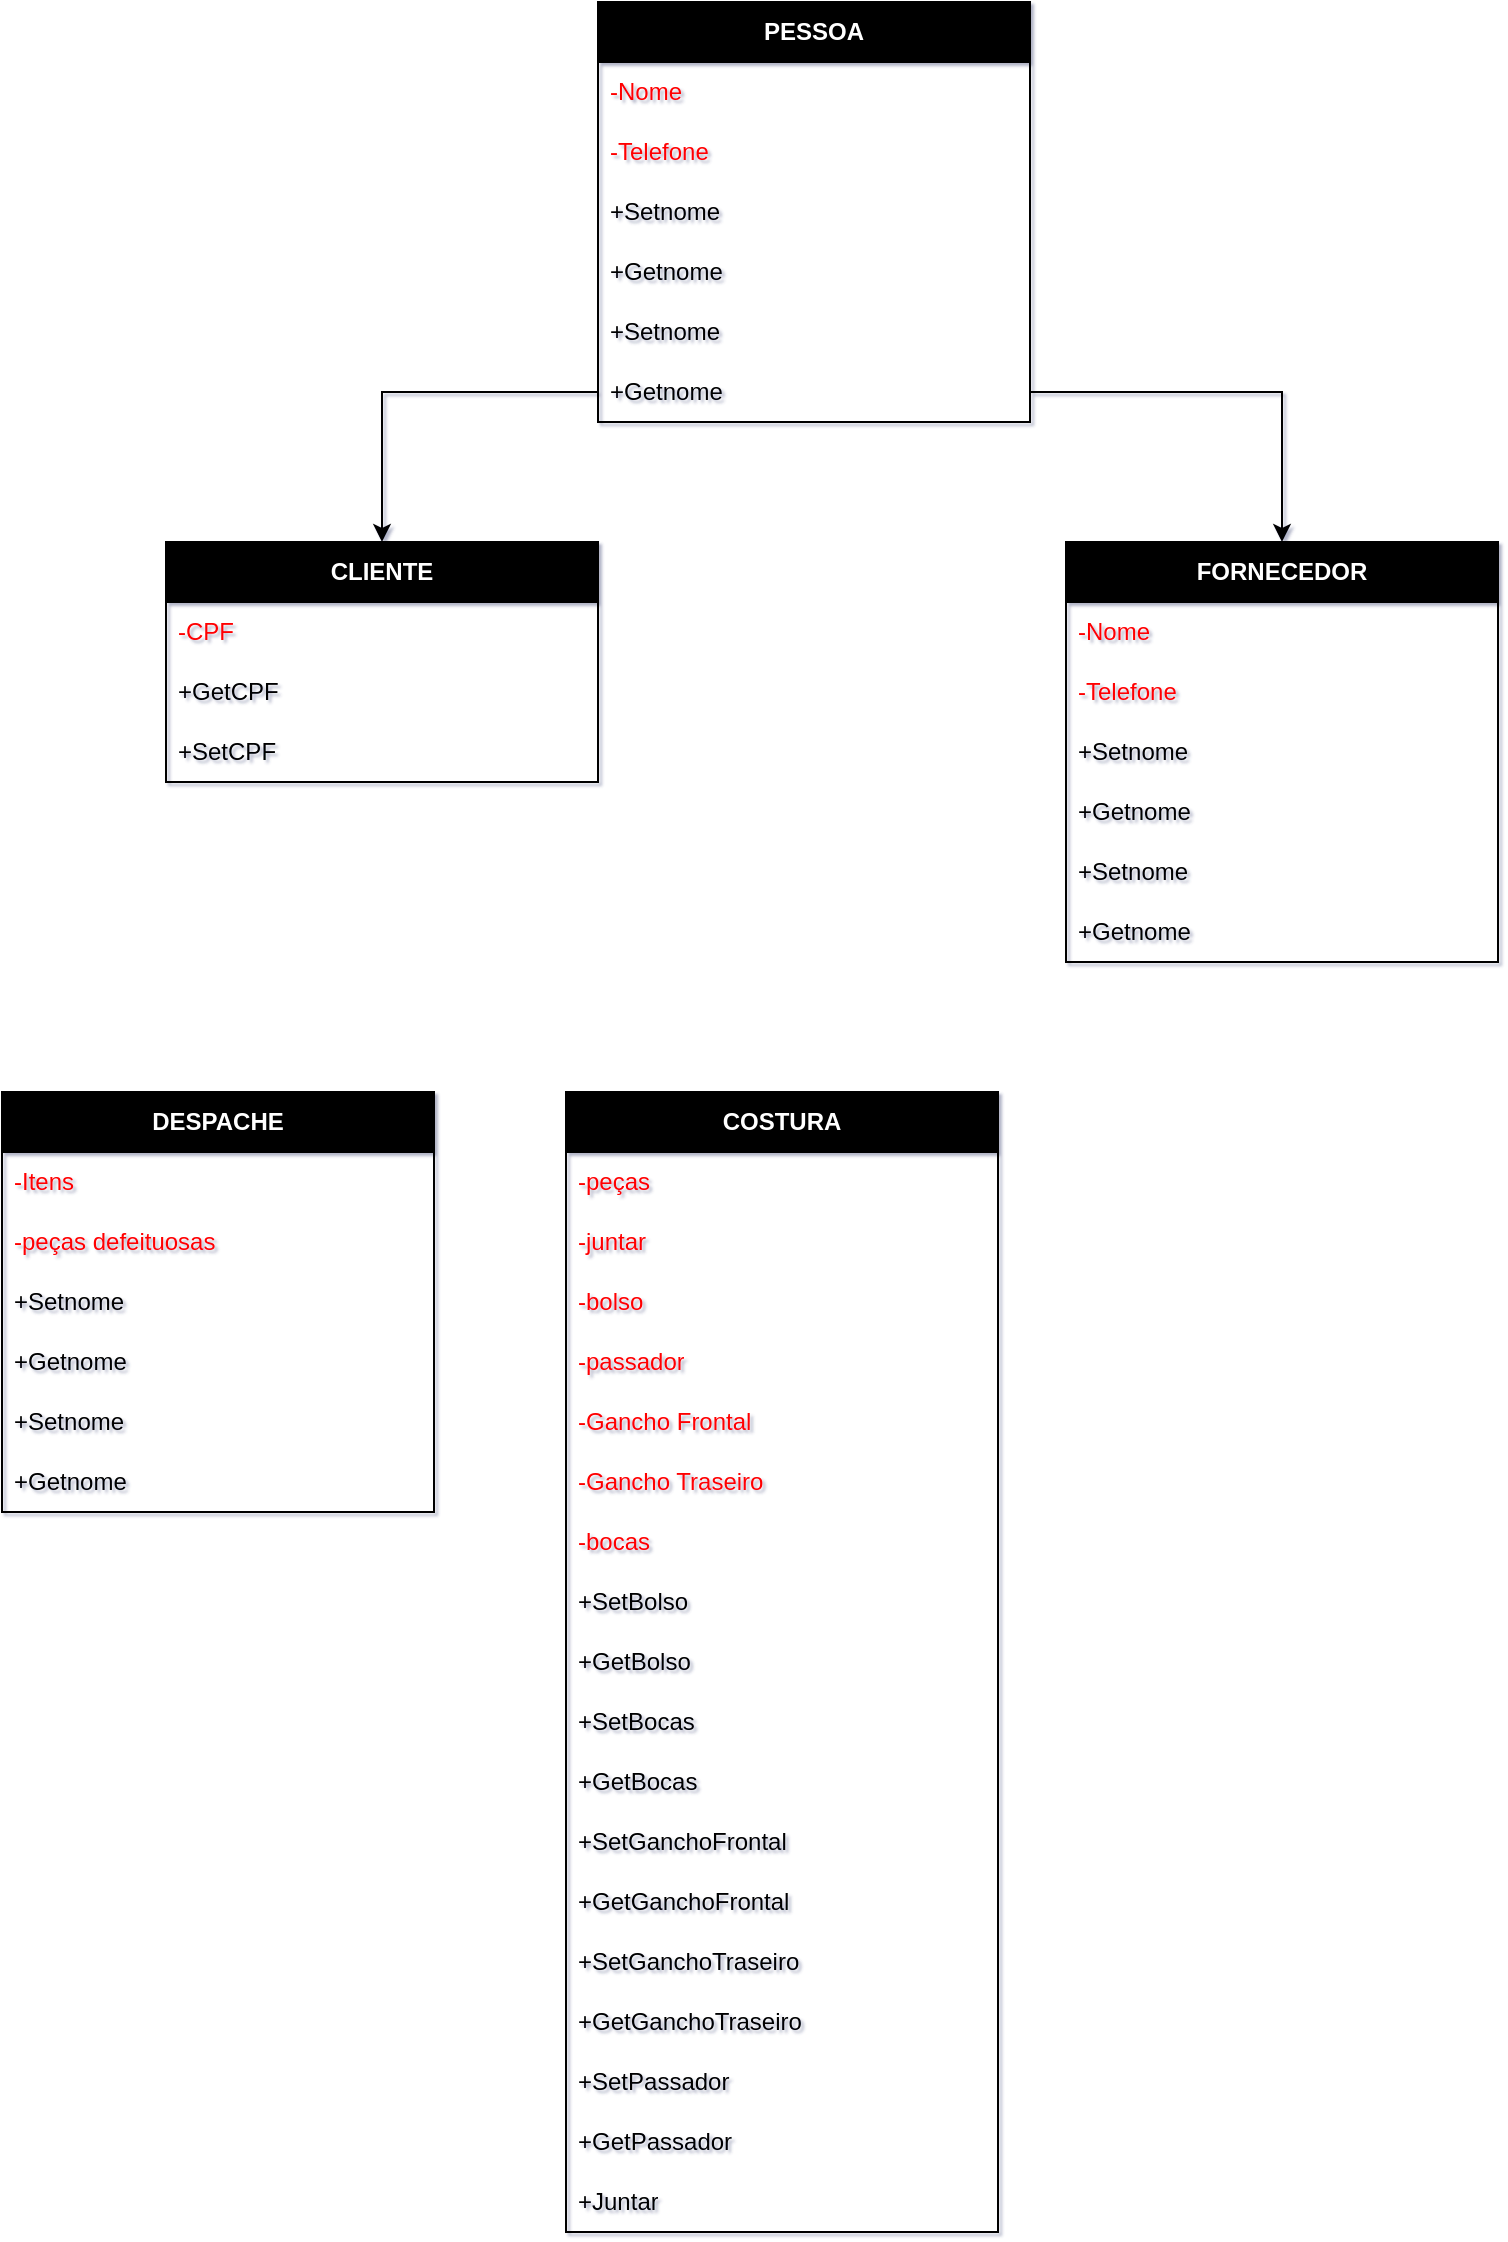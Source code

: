 <mxfile version="24.5.5" type="device">
  <diagram id="C5RBs43oDa-KdzZeNtuy" name="Page-1">
    <mxGraphModel dx="989" dy="539" grid="0" gridSize="10" guides="1" tooltips="1" connect="1" arrows="1" fold="1" page="1" pageScale="1" pageWidth="827" pageHeight="1169" math="0" shadow="1">
      <root>
        <mxCell id="WIyWlLk6GJQsqaUBKTNV-0" />
        <mxCell id="WIyWlLk6GJQsqaUBKTNV-1" parent="WIyWlLk6GJQsqaUBKTNV-0" />
        <mxCell id="ob7Hz4R7xMD3lL_jKYjj-13" value="&lt;b&gt;&lt;font color=&quot;#ffffff&quot;&gt;PESSOA&lt;/font&gt;&lt;/b&gt;" style="swimlane;fontStyle=0;childLayout=stackLayout;horizontal=1;startSize=30;horizontalStack=0;resizeParent=1;resizeParentMax=0;resizeLast=0;collapsible=1;marginBottom=0;whiteSpace=wrap;html=1;fillColor=#000000;" vertex="1" parent="WIyWlLk6GJQsqaUBKTNV-1">
          <mxGeometry x="306" y="40" width="216" height="210" as="geometry" />
        </mxCell>
        <mxCell id="ob7Hz4R7xMD3lL_jKYjj-14" value="&lt;font color=&quot;#ff0000&quot;&gt;-Nome&lt;/font&gt;" style="text;strokeColor=none;fillColor=none;align=left;verticalAlign=middle;spacingLeft=4;spacingRight=4;overflow=hidden;points=[[0,0.5],[1,0.5]];portConstraint=eastwest;rotatable=0;whiteSpace=wrap;html=1;" vertex="1" parent="ob7Hz4R7xMD3lL_jKYjj-13">
          <mxGeometry y="30" width="216" height="30" as="geometry" />
        </mxCell>
        <mxCell id="ob7Hz4R7xMD3lL_jKYjj-15" value="&lt;font color=&quot;#ff0000&quot;&gt;-Telefone&lt;/font&gt;" style="text;strokeColor=none;fillColor=none;align=left;verticalAlign=middle;spacingLeft=4;spacingRight=4;overflow=hidden;points=[[0,0.5],[1,0.5]];portConstraint=eastwest;rotatable=0;whiteSpace=wrap;html=1;" vertex="1" parent="ob7Hz4R7xMD3lL_jKYjj-13">
          <mxGeometry y="60" width="216" height="30" as="geometry" />
        </mxCell>
        <mxCell id="ob7Hz4R7xMD3lL_jKYjj-17" value="+Setnome" style="text;strokeColor=none;fillColor=none;align=left;verticalAlign=middle;spacingLeft=4;spacingRight=4;overflow=hidden;points=[[0,0.5],[1,0.5]];portConstraint=eastwest;rotatable=0;whiteSpace=wrap;html=1;" vertex="1" parent="ob7Hz4R7xMD3lL_jKYjj-13">
          <mxGeometry y="90" width="216" height="30" as="geometry" />
        </mxCell>
        <mxCell id="ob7Hz4R7xMD3lL_jKYjj-16" value="+Getnome" style="text;strokeColor=none;fillColor=none;align=left;verticalAlign=middle;spacingLeft=4;spacingRight=4;overflow=hidden;points=[[0,0.5],[1,0.5]];portConstraint=eastwest;rotatable=0;whiteSpace=wrap;html=1;" vertex="1" parent="ob7Hz4R7xMD3lL_jKYjj-13">
          <mxGeometry y="120" width="216" height="30" as="geometry" />
        </mxCell>
        <mxCell id="ob7Hz4R7xMD3lL_jKYjj-18" value="+Setnome" style="text;strokeColor=none;fillColor=none;align=left;verticalAlign=middle;spacingLeft=4;spacingRight=4;overflow=hidden;points=[[0,0.5],[1,0.5]];portConstraint=eastwest;rotatable=0;whiteSpace=wrap;html=1;" vertex="1" parent="ob7Hz4R7xMD3lL_jKYjj-13">
          <mxGeometry y="150" width="216" height="30" as="geometry" />
        </mxCell>
        <mxCell id="ob7Hz4R7xMD3lL_jKYjj-19" value="+Getnome" style="text;strokeColor=none;fillColor=none;align=left;verticalAlign=middle;spacingLeft=4;spacingRight=4;overflow=hidden;points=[[0,0.5],[1,0.5]];portConstraint=eastwest;rotatable=0;whiteSpace=wrap;html=1;" vertex="1" parent="ob7Hz4R7xMD3lL_jKYjj-13">
          <mxGeometry y="180" width="216" height="30" as="geometry" />
        </mxCell>
        <mxCell id="ob7Hz4R7xMD3lL_jKYjj-20" value="&lt;font color=&quot;#ffffff&quot;&gt;&lt;b&gt;CLIENTE&lt;/b&gt;&lt;/font&gt;" style="swimlane;fontStyle=0;childLayout=stackLayout;horizontal=1;startSize=30;horizontalStack=0;resizeParent=1;resizeParentMax=0;resizeLast=0;collapsible=1;marginBottom=0;whiteSpace=wrap;html=1;fillColor=#000000;" vertex="1" parent="WIyWlLk6GJQsqaUBKTNV-1">
          <mxGeometry x="90" y="310" width="216" height="120" as="geometry" />
        </mxCell>
        <mxCell id="ob7Hz4R7xMD3lL_jKYjj-22" value="&lt;font color=&quot;#ff0000&quot;&gt;-CPF&lt;/font&gt;" style="text;strokeColor=none;fillColor=none;align=left;verticalAlign=middle;spacingLeft=4;spacingRight=4;overflow=hidden;points=[[0,0.5],[1,0.5]];portConstraint=eastwest;rotatable=0;whiteSpace=wrap;html=1;" vertex="1" parent="ob7Hz4R7xMD3lL_jKYjj-20">
          <mxGeometry y="30" width="216" height="30" as="geometry" />
        </mxCell>
        <mxCell id="ob7Hz4R7xMD3lL_jKYjj-24" value="+GetCPF" style="text;strokeColor=none;fillColor=none;align=left;verticalAlign=middle;spacingLeft=4;spacingRight=4;overflow=hidden;points=[[0,0.5],[1,0.5]];portConstraint=eastwest;rotatable=0;whiteSpace=wrap;html=1;" vertex="1" parent="ob7Hz4R7xMD3lL_jKYjj-20">
          <mxGeometry y="60" width="216" height="30" as="geometry" />
        </mxCell>
        <mxCell id="ob7Hz4R7xMD3lL_jKYjj-26" value="+SetCPF" style="text;strokeColor=none;fillColor=none;align=left;verticalAlign=middle;spacingLeft=4;spacingRight=4;overflow=hidden;points=[[0,0.5],[1,0.5]];portConstraint=eastwest;rotatable=0;whiteSpace=wrap;html=1;" vertex="1" parent="ob7Hz4R7xMD3lL_jKYjj-20">
          <mxGeometry y="90" width="216" height="30" as="geometry" />
        </mxCell>
        <mxCell id="ob7Hz4R7xMD3lL_jKYjj-27" style="edgeStyle=orthogonalEdgeStyle;rounded=0;orthogonalLoop=1;jettySize=auto;html=1;" edge="1" parent="WIyWlLk6GJQsqaUBKTNV-1" source="ob7Hz4R7xMD3lL_jKYjj-19" target="ob7Hz4R7xMD3lL_jKYjj-20">
          <mxGeometry relative="1" as="geometry" />
        </mxCell>
        <mxCell id="ob7Hz4R7xMD3lL_jKYjj-29" value="&lt;font color=&quot;#ffffff&quot;&gt;&lt;b&gt;FORNECEDOR&lt;/b&gt;&lt;/font&gt;" style="swimlane;fontStyle=0;childLayout=stackLayout;horizontal=1;startSize=30;horizontalStack=0;resizeParent=1;resizeParentMax=0;resizeLast=0;collapsible=1;marginBottom=0;whiteSpace=wrap;html=1;fillColor=#000000;" vertex="1" parent="WIyWlLk6GJQsqaUBKTNV-1">
          <mxGeometry x="540" y="310" width="216" height="210" as="geometry" />
        </mxCell>
        <mxCell id="ob7Hz4R7xMD3lL_jKYjj-30" value="&lt;font color=&quot;#ff0000&quot;&gt;-Nome&lt;/font&gt;" style="text;strokeColor=none;fillColor=none;align=left;verticalAlign=middle;spacingLeft=4;spacingRight=4;overflow=hidden;points=[[0,0.5],[1,0.5]];portConstraint=eastwest;rotatable=0;whiteSpace=wrap;html=1;" vertex="1" parent="ob7Hz4R7xMD3lL_jKYjj-29">
          <mxGeometry y="30" width="216" height="30" as="geometry" />
        </mxCell>
        <mxCell id="ob7Hz4R7xMD3lL_jKYjj-31" value="&lt;font color=&quot;#ff0000&quot;&gt;-Telefone&lt;/font&gt;" style="text;strokeColor=none;fillColor=none;align=left;verticalAlign=middle;spacingLeft=4;spacingRight=4;overflow=hidden;points=[[0,0.5],[1,0.5]];portConstraint=eastwest;rotatable=0;whiteSpace=wrap;html=1;" vertex="1" parent="ob7Hz4R7xMD3lL_jKYjj-29">
          <mxGeometry y="60" width="216" height="30" as="geometry" />
        </mxCell>
        <mxCell id="ob7Hz4R7xMD3lL_jKYjj-32" value="+Setnome" style="text;strokeColor=none;fillColor=none;align=left;verticalAlign=middle;spacingLeft=4;spacingRight=4;overflow=hidden;points=[[0,0.5],[1,0.5]];portConstraint=eastwest;rotatable=0;whiteSpace=wrap;html=1;" vertex="1" parent="ob7Hz4R7xMD3lL_jKYjj-29">
          <mxGeometry y="90" width="216" height="30" as="geometry" />
        </mxCell>
        <mxCell id="ob7Hz4R7xMD3lL_jKYjj-33" value="+Getnome" style="text;strokeColor=none;fillColor=none;align=left;verticalAlign=middle;spacingLeft=4;spacingRight=4;overflow=hidden;points=[[0,0.5],[1,0.5]];portConstraint=eastwest;rotatable=0;whiteSpace=wrap;html=1;" vertex="1" parent="ob7Hz4R7xMD3lL_jKYjj-29">
          <mxGeometry y="120" width="216" height="30" as="geometry" />
        </mxCell>
        <mxCell id="ob7Hz4R7xMD3lL_jKYjj-34" value="+Setnome" style="text;strokeColor=none;fillColor=none;align=left;verticalAlign=middle;spacingLeft=4;spacingRight=4;overflow=hidden;points=[[0,0.5],[1,0.5]];portConstraint=eastwest;rotatable=0;whiteSpace=wrap;html=1;" vertex="1" parent="ob7Hz4R7xMD3lL_jKYjj-29">
          <mxGeometry y="150" width="216" height="30" as="geometry" />
        </mxCell>
        <mxCell id="ob7Hz4R7xMD3lL_jKYjj-35" value="+Getnome" style="text;strokeColor=none;fillColor=none;align=left;verticalAlign=middle;spacingLeft=4;spacingRight=4;overflow=hidden;points=[[0,0.5],[1,0.5]];portConstraint=eastwest;rotatable=0;whiteSpace=wrap;html=1;" vertex="1" parent="ob7Hz4R7xMD3lL_jKYjj-29">
          <mxGeometry y="180" width="216" height="30" as="geometry" />
        </mxCell>
        <mxCell id="ob7Hz4R7xMD3lL_jKYjj-36" style="edgeStyle=orthogonalEdgeStyle;rounded=0;orthogonalLoop=1;jettySize=auto;html=1;" edge="1" parent="WIyWlLk6GJQsqaUBKTNV-1" source="ob7Hz4R7xMD3lL_jKYjj-19" target="ob7Hz4R7xMD3lL_jKYjj-29">
          <mxGeometry relative="1" as="geometry" />
        </mxCell>
        <mxCell id="ob7Hz4R7xMD3lL_jKYjj-37" value="&lt;font color=&quot;#ffffff&quot;&gt;&lt;b&gt;COSTURA&lt;/b&gt;&lt;/font&gt;" style="swimlane;fontStyle=0;childLayout=stackLayout;horizontal=1;startSize=30;horizontalStack=0;resizeParent=1;resizeParentMax=0;resizeLast=0;collapsible=1;marginBottom=0;whiteSpace=wrap;html=1;fillColor=#000000;" vertex="1" parent="WIyWlLk6GJQsqaUBKTNV-1">
          <mxGeometry x="290" y="585" width="216" height="570" as="geometry" />
        </mxCell>
        <mxCell id="ob7Hz4R7xMD3lL_jKYjj-38" value="&lt;font color=&quot;#ff0000&quot;&gt;-peças&lt;/font&gt;" style="text;strokeColor=none;fillColor=none;align=left;verticalAlign=middle;spacingLeft=4;spacingRight=4;overflow=hidden;points=[[0,0.5],[1,0.5]];portConstraint=eastwest;rotatable=0;whiteSpace=wrap;html=1;" vertex="1" parent="ob7Hz4R7xMD3lL_jKYjj-37">
          <mxGeometry y="30" width="216" height="30" as="geometry" />
        </mxCell>
        <mxCell id="ob7Hz4R7xMD3lL_jKYjj-39" value="&lt;font color=&quot;#ff0000&quot;&gt;-juntar&lt;/font&gt;" style="text;strokeColor=none;fillColor=none;align=left;verticalAlign=middle;spacingLeft=4;spacingRight=4;overflow=hidden;points=[[0,0.5],[1,0.5]];portConstraint=eastwest;rotatable=0;whiteSpace=wrap;html=1;" vertex="1" parent="ob7Hz4R7xMD3lL_jKYjj-37">
          <mxGeometry y="60" width="216" height="30" as="geometry" />
        </mxCell>
        <mxCell id="ob7Hz4R7xMD3lL_jKYjj-44" value="&lt;font color=&quot;#ff0000&quot;&gt;-bolso&lt;/font&gt;&lt;span style=&quot;color: rgba(0, 0, 0, 0); font-family: monospace; font-size: 0px; text-wrap: nowrap;&quot;&gt;%3CmxGraphModel%3E%3Croot%3E%3CmxCell%20id%3D%220%22%2F%3E%3CmxCell%20id%3D%221%22%20parent%3D%220%22%2F%3E%3CmxCell%20id%3D%222%22%20value%3D%22%26lt%3Bfont%20color%3D%26quot%3B%23ff0000%26quot%3B%26gt%3B-juntar%26lt%3B%2Ffont%26gt%3B%22%20style%3D%22text%3BstrokeColor%3Dnone%3BfillColor%3Dnone%3Balign%3Dleft%3BverticalAlign%3Dmiddle%3BspacingLeft%3D4%3BspacingRight%3D4%3Boverflow%3Dhidden%3Bpoints%3D%5B%5B0%2C0.5%5D%2C%5B1%2C0.5%5D%5D%3BportConstraint%3Deastwest%3Brotatable%3D0%3BwhiteSpace%3Dwrap%3Bhtml%3D1%3B%22%20vertex%3D%221%22%20parent%3D%221%22%3E%3CmxGeometry%20x%3D%22306%22%20y%3D%22660%22%20width%3D%22216%22%20height%3D%2230%22%20as%3D%22geometry%22%2F%3E%3C%2FmxCell%3E%3C%2Froot%3E%3C%2FmxGraphModel%3E&lt;/span&gt;" style="text;strokeColor=none;fillColor=none;align=left;verticalAlign=middle;spacingLeft=4;spacingRight=4;overflow=hidden;points=[[0,0.5],[1,0.5]];portConstraint=eastwest;rotatable=0;whiteSpace=wrap;html=1;" vertex="1" parent="ob7Hz4R7xMD3lL_jKYjj-37">
          <mxGeometry y="90" width="216" height="30" as="geometry" />
        </mxCell>
        <mxCell id="ob7Hz4R7xMD3lL_jKYjj-45" value="&lt;font color=&quot;#ff0000&quot;&gt;-passador&lt;/font&gt;" style="text;strokeColor=none;fillColor=none;align=left;verticalAlign=middle;spacingLeft=4;spacingRight=4;overflow=hidden;points=[[0,0.5],[1,0.5]];portConstraint=eastwest;rotatable=0;whiteSpace=wrap;html=1;" vertex="1" parent="ob7Hz4R7xMD3lL_jKYjj-37">
          <mxGeometry y="120" width="216" height="30" as="geometry" />
        </mxCell>
        <mxCell id="ob7Hz4R7xMD3lL_jKYjj-46" value="&lt;font color=&quot;#ff0000&quot;&gt;-Gancho Frontal&lt;/font&gt;" style="text;strokeColor=none;fillColor=none;align=left;verticalAlign=middle;spacingLeft=4;spacingRight=4;overflow=hidden;points=[[0,0.5],[1,0.5]];portConstraint=eastwest;rotatable=0;whiteSpace=wrap;html=1;" vertex="1" parent="ob7Hz4R7xMD3lL_jKYjj-37">
          <mxGeometry y="150" width="216" height="30" as="geometry" />
        </mxCell>
        <mxCell id="ob7Hz4R7xMD3lL_jKYjj-47" value="&lt;font color=&quot;#ff0000&quot;&gt;-Gancho Traseiro&lt;/font&gt;" style="text;strokeColor=none;fillColor=none;align=left;verticalAlign=middle;spacingLeft=4;spacingRight=4;overflow=hidden;points=[[0,0.5],[1,0.5]];portConstraint=eastwest;rotatable=0;whiteSpace=wrap;html=1;" vertex="1" parent="ob7Hz4R7xMD3lL_jKYjj-37">
          <mxGeometry y="180" width="216" height="30" as="geometry" />
        </mxCell>
        <mxCell id="ob7Hz4R7xMD3lL_jKYjj-48" value="&lt;font color=&quot;#ff0000&quot;&gt;-bocas&lt;/font&gt;" style="text;strokeColor=none;fillColor=none;align=left;verticalAlign=middle;spacingLeft=4;spacingRight=4;overflow=hidden;points=[[0,0.5],[1,0.5]];portConstraint=eastwest;rotatable=0;whiteSpace=wrap;html=1;" vertex="1" parent="ob7Hz4R7xMD3lL_jKYjj-37">
          <mxGeometry y="210" width="216" height="30" as="geometry" />
        </mxCell>
        <mxCell id="ob7Hz4R7xMD3lL_jKYjj-41" value="+SetBolso" style="text;strokeColor=none;fillColor=none;align=left;verticalAlign=middle;spacingLeft=4;spacingRight=4;overflow=hidden;points=[[0,0.5],[1,0.5]];portConstraint=eastwest;rotatable=0;whiteSpace=wrap;html=1;" vertex="1" parent="ob7Hz4R7xMD3lL_jKYjj-37">
          <mxGeometry y="240" width="216" height="30" as="geometry" />
        </mxCell>
        <mxCell id="ob7Hz4R7xMD3lL_jKYjj-43" value="+GetBolso" style="text;strokeColor=none;fillColor=none;align=left;verticalAlign=middle;spacingLeft=4;spacingRight=4;overflow=hidden;points=[[0,0.5],[1,0.5]];portConstraint=eastwest;rotatable=0;whiteSpace=wrap;html=1;" vertex="1" parent="ob7Hz4R7xMD3lL_jKYjj-37">
          <mxGeometry y="270" width="216" height="30" as="geometry" />
        </mxCell>
        <mxCell id="ob7Hz4R7xMD3lL_jKYjj-40" value="+SetBocas" style="text;strokeColor=none;fillColor=none;align=left;verticalAlign=middle;spacingLeft=4;spacingRight=4;overflow=hidden;points=[[0,0.5],[1,0.5]];portConstraint=eastwest;rotatable=0;whiteSpace=wrap;html=1;" vertex="1" parent="ob7Hz4R7xMD3lL_jKYjj-37">
          <mxGeometry y="300" width="216" height="30" as="geometry" />
        </mxCell>
        <mxCell id="ob7Hz4R7xMD3lL_jKYjj-50" value="+GetBocas" style="text;strokeColor=none;fillColor=none;align=left;verticalAlign=middle;spacingLeft=4;spacingRight=4;overflow=hidden;points=[[0,0.5],[1,0.5]];portConstraint=eastwest;rotatable=0;whiteSpace=wrap;html=1;" vertex="1" parent="ob7Hz4R7xMD3lL_jKYjj-37">
          <mxGeometry y="330" width="216" height="30" as="geometry" />
        </mxCell>
        <mxCell id="ob7Hz4R7xMD3lL_jKYjj-49" value="+SetGanchoFrontal" style="text;strokeColor=none;fillColor=none;align=left;verticalAlign=middle;spacingLeft=4;spacingRight=4;overflow=hidden;points=[[0,0.5],[1,0.5]];portConstraint=eastwest;rotatable=0;whiteSpace=wrap;html=1;" vertex="1" parent="ob7Hz4R7xMD3lL_jKYjj-37">
          <mxGeometry y="360" width="216" height="30" as="geometry" />
        </mxCell>
        <mxCell id="ob7Hz4R7xMD3lL_jKYjj-42" value="+GetGanchoFrontal" style="text;strokeColor=none;fillColor=none;align=left;verticalAlign=middle;spacingLeft=4;spacingRight=4;overflow=hidden;points=[[0,0.5],[1,0.5]];portConstraint=eastwest;rotatable=0;whiteSpace=wrap;html=1;" vertex="1" parent="ob7Hz4R7xMD3lL_jKYjj-37">
          <mxGeometry y="390" width="216" height="30" as="geometry" />
        </mxCell>
        <mxCell id="ob7Hz4R7xMD3lL_jKYjj-51" value="+SetGanchoTraseiro" style="text;strokeColor=none;fillColor=none;align=left;verticalAlign=middle;spacingLeft=4;spacingRight=4;overflow=hidden;points=[[0,0.5],[1,0.5]];portConstraint=eastwest;rotatable=0;whiteSpace=wrap;html=1;" vertex="1" parent="ob7Hz4R7xMD3lL_jKYjj-37">
          <mxGeometry y="420" width="216" height="30" as="geometry" />
        </mxCell>
        <mxCell id="ob7Hz4R7xMD3lL_jKYjj-52" value="+GetGanchoTraseiro" style="text;strokeColor=none;fillColor=none;align=left;verticalAlign=middle;spacingLeft=4;spacingRight=4;overflow=hidden;points=[[0,0.5],[1,0.5]];portConstraint=eastwest;rotatable=0;whiteSpace=wrap;html=1;" vertex="1" parent="ob7Hz4R7xMD3lL_jKYjj-37">
          <mxGeometry y="450" width="216" height="30" as="geometry" />
        </mxCell>
        <mxCell id="ob7Hz4R7xMD3lL_jKYjj-53" value="+SetPassador" style="text;strokeColor=none;fillColor=none;align=left;verticalAlign=middle;spacingLeft=4;spacingRight=4;overflow=hidden;points=[[0,0.5],[1,0.5]];portConstraint=eastwest;rotatable=0;whiteSpace=wrap;html=1;" vertex="1" parent="ob7Hz4R7xMD3lL_jKYjj-37">
          <mxGeometry y="480" width="216" height="30" as="geometry" />
        </mxCell>
        <mxCell id="ob7Hz4R7xMD3lL_jKYjj-54" value="+GetPassador" style="text;strokeColor=none;fillColor=none;align=left;verticalAlign=middle;spacingLeft=4;spacingRight=4;overflow=hidden;points=[[0,0.5],[1,0.5]];portConstraint=eastwest;rotatable=0;whiteSpace=wrap;html=1;" vertex="1" parent="ob7Hz4R7xMD3lL_jKYjj-37">
          <mxGeometry y="510" width="216" height="30" as="geometry" />
        </mxCell>
        <mxCell id="ob7Hz4R7xMD3lL_jKYjj-55" value="+Juntar" style="text;strokeColor=none;fillColor=none;align=left;verticalAlign=middle;spacingLeft=4;spacingRight=4;overflow=hidden;points=[[0,0.5],[1,0.5]];portConstraint=eastwest;rotatable=0;whiteSpace=wrap;html=1;" vertex="1" parent="ob7Hz4R7xMD3lL_jKYjj-37">
          <mxGeometry y="540" width="216" height="30" as="geometry" />
        </mxCell>
        <mxCell id="ob7Hz4R7xMD3lL_jKYjj-56" value="&lt;font color=&quot;#ffffff&quot;&gt;&lt;b&gt;DESPACHE&lt;/b&gt;&lt;/font&gt;" style="swimlane;fontStyle=0;childLayout=stackLayout;horizontal=1;startSize=30;horizontalStack=0;resizeParent=1;resizeParentMax=0;resizeLast=0;collapsible=1;marginBottom=0;whiteSpace=wrap;html=1;fillColor=#000000;" vertex="1" parent="WIyWlLk6GJQsqaUBKTNV-1">
          <mxGeometry x="8" y="585" width="216" height="210" as="geometry" />
        </mxCell>
        <mxCell id="ob7Hz4R7xMD3lL_jKYjj-57" value="&lt;font color=&quot;#ff0000&quot;&gt;-Itens&lt;/font&gt;" style="text;strokeColor=none;fillColor=none;align=left;verticalAlign=middle;spacingLeft=4;spacingRight=4;overflow=hidden;points=[[0,0.5],[1,0.5]];portConstraint=eastwest;rotatable=0;whiteSpace=wrap;html=1;" vertex="1" parent="ob7Hz4R7xMD3lL_jKYjj-56">
          <mxGeometry y="30" width="216" height="30" as="geometry" />
        </mxCell>
        <mxCell id="ob7Hz4R7xMD3lL_jKYjj-67" value="&lt;font color=&quot;#ff0000&quot;&gt;-peças defeituosas&lt;/font&gt;" style="text;strokeColor=none;fillColor=none;align=left;verticalAlign=middle;spacingLeft=4;spacingRight=4;overflow=hidden;points=[[0,0.5],[1,0.5]];portConstraint=eastwest;rotatable=0;whiteSpace=wrap;html=1;" vertex="1" parent="ob7Hz4R7xMD3lL_jKYjj-56">
          <mxGeometry y="60" width="216" height="30" as="geometry" />
        </mxCell>
        <mxCell id="ob7Hz4R7xMD3lL_jKYjj-59" value="+Setnome" style="text;strokeColor=none;fillColor=none;align=left;verticalAlign=middle;spacingLeft=4;spacingRight=4;overflow=hidden;points=[[0,0.5],[1,0.5]];portConstraint=eastwest;rotatable=0;whiteSpace=wrap;html=1;" vertex="1" parent="ob7Hz4R7xMD3lL_jKYjj-56">
          <mxGeometry y="90" width="216" height="30" as="geometry" />
        </mxCell>
        <mxCell id="ob7Hz4R7xMD3lL_jKYjj-60" value="+Getnome" style="text;strokeColor=none;fillColor=none;align=left;verticalAlign=middle;spacingLeft=4;spacingRight=4;overflow=hidden;points=[[0,0.5],[1,0.5]];portConstraint=eastwest;rotatable=0;whiteSpace=wrap;html=1;" vertex="1" parent="ob7Hz4R7xMD3lL_jKYjj-56">
          <mxGeometry y="120" width="216" height="30" as="geometry" />
        </mxCell>
        <mxCell id="ob7Hz4R7xMD3lL_jKYjj-61" value="+Setnome" style="text;strokeColor=none;fillColor=none;align=left;verticalAlign=middle;spacingLeft=4;spacingRight=4;overflow=hidden;points=[[0,0.5],[1,0.5]];portConstraint=eastwest;rotatable=0;whiteSpace=wrap;html=1;" vertex="1" parent="ob7Hz4R7xMD3lL_jKYjj-56">
          <mxGeometry y="150" width="216" height="30" as="geometry" />
        </mxCell>
        <mxCell id="ob7Hz4R7xMD3lL_jKYjj-62" value="+Getnome" style="text;strokeColor=none;fillColor=none;align=left;verticalAlign=middle;spacingLeft=4;spacingRight=4;overflow=hidden;points=[[0,0.5],[1,0.5]];portConstraint=eastwest;rotatable=0;whiteSpace=wrap;html=1;" vertex="1" parent="ob7Hz4R7xMD3lL_jKYjj-56">
          <mxGeometry y="180" width="216" height="30" as="geometry" />
        </mxCell>
      </root>
    </mxGraphModel>
  </diagram>
</mxfile>
